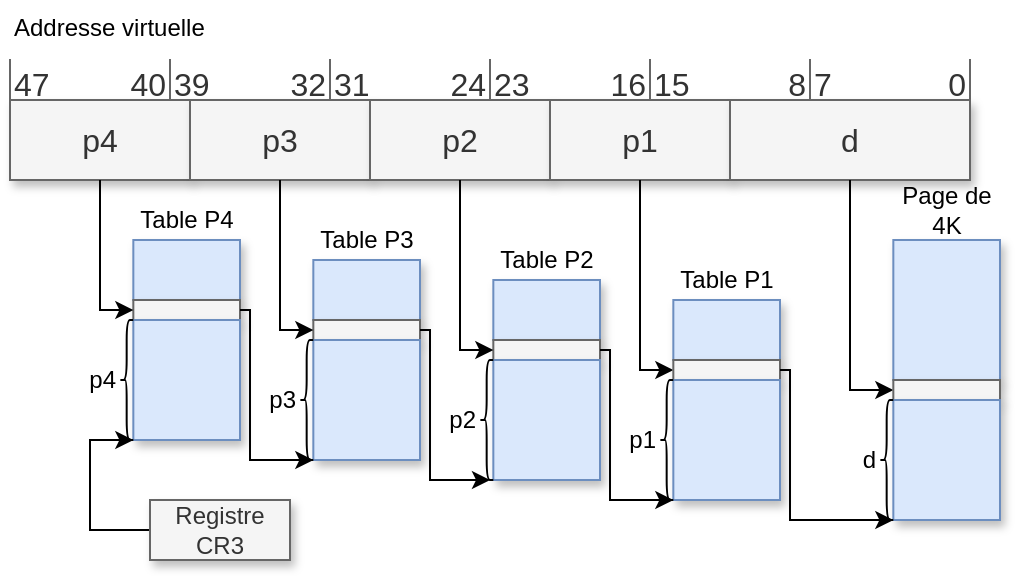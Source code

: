 <mxfile version="27.0.9">
  <diagram name="Page-1" id="6zqGO3Qn_d37B2kY7Pro">
    <mxGraphModel dx="713" dy="441" grid="1" gridSize="10" guides="1" tooltips="1" connect="1" arrows="1" fold="1" page="1" pageScale="1" pageWidth="850" pageHeight="1100" math="0" shadow="0">
      <root>
        <mxCell id="0" />
        <mxCell id="1" parent="0" />
        <mxCell id="tqfpcxPNvMQN-E41AzFX-353" value="" style="shape=table;startSize=0;container=1;collapsible=0;childLayout=tableLayout;fontSize=16;strokeColor=none;fillColor=none;shadow=0;" vertex="1" parent="1">
          <mxGeometry x="40" y="120" width="480" height="60" as="geometry" />
        </mxCell>
        <mxCell id="tqfpcxPNvMQN-E41AzFX-434" style="shape=tableRow;horizontal=0;startSize=0;swimlaneHead=0;swimlaneBody=0;strokeColor=inherit;top=0;left=0;bottom=0;right=0;collapsible=0;dropTarget=0;fillColor=none;points=[[0,0.5],[1,0.5]];portConstraint=eastwest;fontSize=16;" vertex="1" parent="tqfpcxPNvMQN-E41AzFX-353">
          <mxGeometry width="480" height="20" as="geometry" />
        </mxCell>
        <mxCell id="tqfpcxPNvMQN-E41AzFX-444" style="shape=partialRectangle;html=1;whiteSpace=wrap;connectable=0;strokeColor=inherit;overflow=hidden;fillColor=none;top=0;left=0;bottom=0;right=0;pointerEvents=1;fontSize=16;" vertex="1" parent="tqfpcxPNvMQN-E41AzFX-434">
          <mxGeometry height="20" as="geometry">
            <mxRectangle height="20" as="alternateBounds" />
          </mxGeometry>
        </mxCell>
        <mxCell id="tqfpcxPNvMQN-E41AzFX-447" style="shape=partialRectangle;html=1;whiteSpace=wrap;connectable=0;strokeColor=inherit;overflow=hidden;fillColor=none;top=0;left=0;bottom=0;right=0;pointerEvents=1;fontSize=16;" vertex="1" parent="tqfpcxPNvMQN-E41AzFX-434">
          <mxGeometry height="20" as="geometry">
            <mxRectangle height="20" as="alternateBounds" />
          </mxGeometry>
        </mxCell>
        <mxCell id="tqfpcxPNvMQN-E41AzFX-451" value="47" style="shape=partialRectangle;html=1;whiteSpace=wrap;connectable=0;strokeColor=#666666;overflow=hidden;fillColor=none;top=0;left=1;bottom=0;right=0;pointerEvents=1;fontSize=16;rowspan=1;colspan=4;align=left;fontColor=#333333;" vertex="1" parent="tqfpcxPNvMQN-E41AzFX-434">
          <mxGeometry width="40" height="20" as="geometry">
            <mxRectangle width="10" height="20" as="alternateBounds" />
          </mxGeometry>
        </mxCell>
        <mxCell id="tqfpcxPNvMQN-E41AzFX-452" style="shape=partialRectangle;html=1;whiteSpace=wrap;connectable=0;strokeColor=#666666;overflow=hidden;fillColor=#f5f5f5;top=0;left=0;bottom=0;right=0;pointerEvents=1;fontSize=16;fontColor=#333333;" vertex="1" visible="0" parent="tqfpcxPNvMQN-E41AzFX-434">
          <mxGeometry x="10" width="10" height="20" as="geometry">
            <mxRectangle width="10" height="20" as="alternateBounds" />
          </mxGeometry>
        </mxCell>
        <mxCell id="tqfpcxPNvMQN-E41AzFX-453" style="shape=partialRectangle;html=1;whiteSpace=wrap;connectable=0;strokeColor=#666666;overflow=hidden;fillColor=#f5f5f5;top=0;left=0;bottom=0;right=0;pointerEvents=1;fontSize=16;fontColor=#333333;" vertex="1" visible="0" parent="tqfpcxPNvMQN-E41AzFX-434">
          <mxGeometry x="20" width="10" height="20" as="geometry">
            <mxRectangle width="10" height="20" as="alternateBounds" />
          </mxGeometry>
        </mxCell>
        <mxCell id="tqfpcxPNvMQN-E41AzFX-454" style="shape=partialRectangle;html=1;whiteSpace=wrap;connectable=0;strokeColor=#666666;overflow=hidden;fillColor=#f5f5f5;top=0;left=0;bottom=0;right=0;pointerEvents=1;fontSize=16;fontColor=#333333;" vertex="1" visible="0" parent="tqfpcxPNvMQN-E41AzFX-434">
          <mxGeometry x="30" width="10" height="20" as="geometry">
            <mxRectangle width="10" height="20" as="alternateBounds" />
          </mxGeometry>
        </mxCell>
        <mxCell id="tqfpcxPNvMQN-E41AzFX-455" value="40" style="shape=partialRectangle;html=1;whiteSpace=wrap;connectable=0;strokeColor=#666666;overflow=hidden;fillColor=none;top=0;left=0;bottom=0;right=1;pointerEvents=1;fontSize=16;rowspan=1;colspan=4;align=right;fontColor=#333333;" vertex="1" parent="tqfpcxPNvMQN-E41AzFX-434">
          <mxGeometry x="40" width="40" height="20" as="geometry">
            <mxRectangle width="10" height="20" as="alternateBounds" />
          </mxGeometry>
        </mxCell>
        <mxCell id="tqfpcxPNvMQN-E41AzFX-456" style="shape=partialRectangle;html=1;whiteSpace=wrap;connectable=0;strokeColor=#666666;overflow=hidden;fillColor=#f5f5f5;top=0;left=0;bottom=0;right=0;pointerEvents=1;fontSize=16;fontColor=#333333;" vertex="1" visible="0" parent="tqfpcxPNvMQN-E41AzFX-434">
          <mxGeometry x="50" width="10" height="20" as="geometry">
            <mxRectangle width="10" height="20" as="alternateBounds" />
          </mxGeometry>
        </mxCell>
        <mxCell id="tqfpcxPNvMQN-E41AzFX-457" style="shape=partialRectangle;html=1;whiteSpace=wrap;connectable=0;strokeColor=#666666;overflow=hidden;fillColor=#f5f5f5;top=0;left=0;bottom=0;right=0;pointerEvents=1;fontSize=16;fontColor=#333333;" vertex="1" visible="0" parent="tqfpcxPNvMQN-E41AzFX-434">
          <mxGeometry x="60" width="10" height="20" as="geometry">
            <mxRectangle width="10" height="20" as="alternateBounds" />
          </mxGeometry>
        </mxCell>
        <mxCell id="tqfpcxPNvMQN-E41AzFX-458" style="shape=partialRectangle;html=1;whiteSpace=wrap;connectable=0;strokeColor=#666666;overflow=hidden;fillColor=#f5f5f5;top=0;left=0;bottom=0;right=0;pointerEvents=1;fontSize=16;fontColor=#333333;" vertex="1" visible="0" parent="tqfpcxPNvMQN-E41AzFX-434">
          <mxGeometry x="70" width="10" height="20" as="geometry">
            <mxRectangle width="10" height="20" as="alternateBounds" />
          </mxGeometry>
        </mxCell>
        <mxCell id="tqfpcxPNvMQN-E41AzFX-459" value="39" style="shape=partialRectangle;html=1;whiteSpace=wrap;connectable=0;strokeColor=#666666;overflow=hidden;fillColor=none;top=0;left=1;bottom=0;right=0;pointerEvents=1;fontSize=16;rowspan=1;colspan=4;align=left;fontColor=#333333;" vertex="1" parent="tqfpcxPNvMQN-E41AzFX-434">
          <mxGeometry x="80" width="40" height="20" as="geometry">
            <mxRectangle width="10" height="20" as="alternateBounds" />
          </mxGeometry>
        </mxCell>
        <mxCell id="tqfpcxPNvMQN-E41AzFX-460" style="shape=partialRectangle;html=1;whiteSpace=wrap;connectable=0;strokeColor=#666666;overflow=hidden;fillColor=#f5f5f5;top=0;left=0;bottom=0;right=0;pointerEvents=1;fontSize=16;fontColor=#333333;" vertex="1" visible="0" parent="tqfpcxPNvMQN-E41AzFX-434">
          <mxGeometry x="90" width="10" height="20" as="geometry">
            <mxRectangle width="10" height="20" as="alternateBounds" />
          </mxGeometry>
        </mxCell>
        <mxCell id="tqfpcxPNvMQN-E41AzFX-461" style="shape=partialRectangle;html=1;whiteSpace=wrap;connectable=0;strokeColor=#666666;overflow=hidden;fillColor=#f5f5f5;top=0;left=0;bottom=0;right=0;pointerEvents=1;fontSize=16;fontColor=#333333;" vertex="1" visible="0" parent="tqfpcxPNvMQN-E41AzFX-434">
          <mxGeometry x="100" width="10" height="20" as="geometry">
            <mxRectangle width="10" height="20" as="alternateBounds" />
          </mxGeometry>
        </mxCell>
        <mxCell id="tqfpcxPNvMQN-E41AzFX-462" style="shape=partialRectangle;html=1;whiteSpace=wrap;connectable=0;strokeColor=#666666;overflow=hidden;fillColor=#f5f5f5;top=0;left=0;bottom=0;right=0;pointerEvents=1;fontSize=16;fontColor=#333333;" vertex="1" visible="0" parent="tqfpcxPNvMQN-E41AzFX-434">
          <mxGeometry x="110" width="10" height="20" as="geometry">
            <mxRectangle width="10" height="20" as="alternateBounds" />
          </mxGeometry>
        </mxCell>
        <mxCell id="tqfpcxPNvMQN-E41AzFX-463" value="32" style="shape=partialRectangle;html=1;whiteSpace=wrap;connectable=0;strokeColor=#666666;overflow=hidden;fillColor=none;top=0;left=0;bottom=0;right=1;pointerEvents=1;fontSize=16;rowspan=1;colspan=4;align=right;fontColor=#333333;" vertex="1" parent="tqfpcxPNvMQN-E41AzFX-434">
          <mxGeometry x="120" width="40" height="20" as="geometry">
            <mxRectangle width="10" height="20" as="alternateBounds" />
          </mxGeometry>
        </mxCell>
        <mxCell id="tqfpcxPNvMQN-E41AzFX-464" style="shape=partialRectangle;html=1;whiteSpace=wrap;connectable=0;strokeColor=#666666;overflow=hidden;fillColor=#f5f5f5;top=0;left=0;bottom=0;right=0;pointerEvents=1;fontSize=16;fontColor=#333333;" vertex="1" visible="0" parent="tqfpcxPNvMQN-E41AzFX-434">
          <mxGeometry x="130" width="10" height="20" as="geometry">
            <mxRectangle width="10" height="20" as="alternateBounds" />
          </mxGeometry>
        </mxCell>
        <mxCell id="tqfpcxPNvMQN-E41AzFX-465" style="shape=partialRectangle;html=1;whiteSpace=wrap;connectable=0;strokeColor=#666666;overflow=hidden;fillColor=#f5f5f5;top=0;left=0;bottom=0;right=0;pointerEvents=1;fontSize=16;fontColor=#333333;" vertex="1" visible="0" parent="tqfpcxPNvMQN-E41AzFX-434">
          <mxGeometry x="140" width="10" height="20" as="geometry">
            <mxRectangle width="10" height="20" as="alternateBounds" />
          </mxGeometry>
        </mxCell>
        <mxCell id="tqfpcxPNvMQN-E41AzFX-466" style="shape=partialRectangle;html=1;whiteSpace=wrap;connectable=0;strokeColor=#666666;overflow=hidden;fillColor=#f5f5f5;top=0;left=0;bottom=0;right=0;pointerEvents=1;fontSize=16;fontColor=#333333;" vertex="1" visible="0" parent="tqfpcxPNvMQN-E41AzFX-434">
          <mxGeometry x="150" width="10" height="20" as="geometry">
            <mxRectangle width="10" height="20" as="alternateBounds" />
          </mxGeometry>
        </mxCell>
        <mxCell id="tqfpcxPNvMQN-E41AzFX-467" value="31" style="shape=partialRectangle;html=1;whiteSpace=wrap;connectable=0;strokeColor=#666666;overflow=hidden;fillColor=none;top=0;left=1;bottom=0;right=0;pointerEvents=1;fontSize=16;rowspan=1;colspan=4;align=left;fontColor=#333333;" vertex="1" parent="tqfpcxPNvMQN-E41AzFX-434">
          <mxGeometry x="160" width="40" height="20" as="geometry">
            <mxRectangle width="10" height="20" as="alternateBounds" />
          </mxGeometry>
        </mxCell>
        <mxCell id="tqfpcxPNvMQN-E41AzFX-468" style="shape=partialRectangle;html=1;whiteSpace=wrap;connectable=0;strokeColor=#666666;overflow=hidden;fillColor=#f5f5f5;top=0;left=0;bottom=0;right=0;pointerEvents=1;fontSize=16;fontColor=#333333;" vertex="1" visible="0" parent="tqfpcxPNvMQN-E41AzFX-434">
          <mxGeometry x="170" width="10" height="20" as="geometry">
            <mxRectangle width="10" height="20" as="alternateBounds" />
          </mxGeometry>
        </mxCell>
        <mxCell id="tqfpcxPNvMQN-E41AzFX-469" style="shape=partialRectangle;html=1;whiteSpace=wrap;connectable=0;strokeColor=#666666;overflow=hidden;fillColor=#f5f5f5;top=0;left=0;bottom=0;right=0;pointerEvents=1;fontSize=16;fontColor=#333333;" vertex="1" visible="0" parent="tqfpcxPNvMQN-E41AzFX-434">
          <mxGeometry x="180" width="10" height="20" as="geometry">
            <mxRectangle width="10" height="20" as="alternateBounds" />
          </mxGeometry>
        </mxCell>
        <mxCell id="tqfpcxPNvMQN-E41AzFX-470" style="shape=partialRectangle;html=1;whiteSpace=wrap;connectable=0;strokeColor=#666666;overflow=hidden;fillColor=#f5f5f5;top=0;left=0;bottom=0;right=0;pointerEvents=1;fontSize=16;fontColor=#333333;" vertex="1" visible="0" parent="tqfpcxPNvMQN-E41AzFX-434">
          <mxGeometry x="190" width="10" height="20" as="geometry">
            <mxRectangle width="10" height="20" as="alternateBounds" />
          </mxGeometry>
        </mxCell>
        <mxCell id="tqfpcxPNvMQN-E41AzFX-471" value="24" style="shape=partialRectangle;html=1;whiteSpace=wrap;connectable=0;strokeColor=#666666;overflow=hidden;fillColor=none;top=0;left=0;bottom=0;right=1;pointerEvents=1;fontSize=16;rowspan=1;colspan=4;align=right;fontColor=#333333;" vertex="1" parent="tqfpcxPNvMQN-E41AzFX-434">
          <mxGeometry x="200" width="40" height="20" as="geometry">
            <mxRectangle width="10" height="20" as="alternateBounds" />
          </mxGeometry>
        </mxCell>
        <mxCell id="tqfpcxPNvMQN-E41AzFX-472" style="shape=partialRectangle;html=1;whiteSpace=wrap;connectable=0;strokeColor=#666666;overflow=hidden;fillColor=#f5f5f5;top=0;left=0;bottom=0;right=0;pointerEvents=1;fontSize=16;fontColor=#333333;" vertex="1" visible="0" parent="tqfpcxPNvMQN-E41AzFX-434">
          <mxGeometry x="210" width="10" height="20" as="geometry">
            <mxRectangle width="10" height="20" as="alternateBounds" />
          </mxGeometry>
        </mxCell>
        <mxCell id="tqfpcxPNvMQN-E41AzFX-473" style="shape=partialRectangle;html=1;whiteSpace=wrap;connectable=0;strokeColor=#666666;overflow=hidden;fillColor=#f5f5f5;top=0;left=0;bottom=0;right=0;pointerEvents=1;fontSize=16;fontColor=#333333;" vertex="1" visible="0" parent="tqfpcxPNvMQN-E41AzFX-434">
          <mxGeometry x="220" width="10" height="20" as="geometry">
            <mxRectangle width="10" height="20" as="alternateBounds" />
          </mxGeometry>
        </mxCell>
        <mxCell id="tqfpcxPNvMQN-E41AzFX-474" style="shape=partialRectangle;html=1;whiteSpace=wrap;connectable=0;strokeColor=#666666;overflow=hidden;fillColor=#f5f5f5;top=0;left=0;bottom=0;right=0;pointerEvents=1;fontSize=16;fontColor=#333333;" vertex="1" visible="0" parent="tqfpcxPNvMQN-E41AzFX-434">
          <mxGeometry x="230" width="10" height="20" as="geometry">
            <mxRectangle width="10" height="20" as="alternateBounds" />
          </mxGeometry>
        </mxCell>
        <mxCell id="tqfpcxPNvMQN-E41AzFX-475" value="23" style="shape=partialRectangle;html=1;whiteSpace=wrap;connectable=0;strokeColor=#666666;overflow=hidden;fillColor=none;top=0;left=1;bottom=0;right=0;pointerEvents=1;fontSize=16;rowspan=1;colspan=4;align=left;fontColor=#333333;" vertex="1" parent="tqfpcxPNvMQN-E41AzFX-434">
          <mxGeometry x="240" width="40" height="20" as="geometry">
            <mxRectangle width="10" height="20" as="alternateBounds" />
          </mxGeometry>
        </mxCell>
        <mxCell id="tqfpcxPNvMQN-E41AzFX-476" style="shape=partialRectangle;html=1;whiteSpace=wrap;connectable=0;strokeColor=#666666;overflow=hidden;fillColor=#f5f5f5;top=0;left=0;bottom=0;right=0;pointerEvents=1;fontSize=16;fontColor=#333333;" vertex="1" visible="0" parent="tqfpcxPNvMQN-E41AzFX-434">
          <mxGeometry x="250" width="10" height="20" as="geometry">
            <mxRectangle width="10" height="20" as="alternateBounds" />
          </mxGeometry>
        </mxCell>
        <mxCell id="tqfpcxPNvMQN-E41AzFX-477" style="shape=partialRectangle;html=1;whiteSpace=wrap;connectable=0;strokeColor=#666666;overflow=hidden;fillColor=#f5f5f5;top=0;left=0;bottom=0;right=0;pointerEvents=1;fontSize=16;fontColor=#333333;" vertex="1" visible="0" parent="tqfpcxPNvMQN-E41AzFX-434">
          <mxGeometry x="260" width="10" height="20" as="geometry">
            <mxRectangle width="10" height="20" as="alternateBounds" />
          </mxGeometry>
        </mxCell>
        <mxCell id="tqfpcxPNvMQN-E41AzFX-478" style="shape=partialRectangle;html=1;whiteSpace=wrap;connectable=0;strokeColor=#666666;overflow=hidden;fillColor=#f5f5f5;top=0;left=0;bottom=0;right=0;pointerEvents=1;fontSize=16;fontColor=#333333;" vertex="1" visible="0" parent="tqfpcxPNvMQN-E41AzFX-434">
          <mxGeometry x="270" width="10" height="20" as="geometry">
            <mxRectangle width="10" height="20" as="alternateBounds" />
          </mxGeometry>
        </mxCell>
        <mxCell id="tqfpcxPNvMQN-E41AzFX-479" value="16" style="shape=partialRectangle;html=1;whiteSpace=wrap;connectable=0;strokeColor=#666666;overflow=hidden;fillColor=none;top=0;left=0;bottom=0;right=1;pointerEvents=1;fontSize=16;rowspan=1;colspan=4;align=right;fontColor=#333333;" vertex="1" parent="tqfpcxPNvMQN-E41AzFX-434">
          <mxGeometry x="280" width="40" height="20" as="geometry">
            <mxRectangle width="10" height="20" as="alternateBounds" />
          </mxGeometry>
        </mxCell>
        <mxCell id="tqfpcxPNvMQN-E41AzFX-480" style="shape=partialRectangle;html=1;whiteSpace=wrap;connectable=0;strokeColor=#666666;overflow=hidden;fillColor=#f5f5f5;top=0;left=0;bottom=0;right=0;pointerEvents=1;fontSize=16;fontColor=#333333;" vertex="1" visible="0" parent="tqfpcxPNvMQN-E41AzFX-434">
          <mxGeometry x="290" width="10" height="20" as="geometry">
            <mxRectangle width="10" height="20" as="alternateBounds" />
          </mxGeometry>
        </mxCell>
        <mxCell id="tqfpcxPNvMQN-E41AzFX-481" style="shape=partialRectangle;html=1;whiteSpace=wrap;connectable=0;strokeColor=#666666;overflow=hidden;fillColor=#f5f5f5;top=0;left=0;bottom=0;right=0;pointerEvents=1;fontSize=16;fontColor=#333333;" vertex="1" visible="0" parent="tqfpcxPNvMQN-E41AzFX-434">
          <mxGeometry x="300" width="10" height="20" as="geometry">
            <mxRectangle width="10" height="20" as="alternateBounds" />
          </mxGeometry>
        </mxCell>
        <mxCell id="tqfpcxPNvMQN-E41AzFX-482" style="shape=partialRectangle;html=1;whiteSpace=wrap;connectable=0;strokeColor=#666666;overflow=hidden;fillColor=#f5f5f5;top=0;left=0;bottom=0;right=0;pointerEvents=1;fontSize=16;fontColor=#333333;" vertex="1" visible="0" parent="tqfpcxPNvMQN-E41AzFX-434">
          <mxGeometry x="310" width="10" height="20" as="geometry">
            <mxRectangle width="10" height="20" as="alternateBounds" />
          </mxGeometry>
        </mxCell>
        <mxCell id="tqfpcxPNvMQN-E41AzFX-483" value="15" style="shape=partialRectangle;html=1;whiteSpace=wrap;connectable=0;strokeColor=#666666;overflow=hidden;fillColor=none;top=0;left=1;bottom=0;right=0;pointerEvents=1;fontSize=16;rowspan=1;colspan=4;align=left;fontColor=#333333;" vertex="1" parent="tqfpcxPNvMQN-E41AzFX-434">
          <mxGeometry x="320" width="40" height="20" as="geometry">
            <mxRectangle width="10" height="20" as="alternateBounds" />
          </mxGeometry>
        </mxCell>
        <mxCell id="tqfpcxPNvMQN-E41AzFX-484" style="shape=partialRectangle;html=1;whiteSpace=wrap;connectable=0;strokeColor=#666666;overflow=hidden;fillColor=#f5f5f5;top=0;left=0;bottom=0;right=0;pointerEvents=1;fontSize=16;fontColor=#333333;" vertex="1" visible="0" parent="tqfpcxPNvMQN-E41AzFX-434">
          <mxGeometry x="330" width="10" height="20" as="geometry">
            <mxRectangle width="10" height="20" as="alternateBounds" />
          </mxGeometry>
        </mxCell>
        <mxCell id="tqfpcxPNvMQN-E41AzFX-485" style="shape=partialRectangle;html=1;whiteSpace=wrap;connectable=0;strokeColor=#666666;overflow=hidden;fillColor=#f5f5f5;top=0;left=0;bottom=0;right=0;pointerEvents=1;fontSize=16;fontColor=#333333;" vertex="1" visible="0" parent="tqfpcxPNvMQN-E41AzFX-434">
          <mxGeometry x="340" width="10" height="20" as="geometry">
            <mxRectangle width="10" height="20" as="alternateBounds" />
          </mxGeometry>
        </mxCell>
        <mxCell id="tqfpcxPNvMQN-E41AzFX-486" style="shape=partialRectangle;html=1;whiteSpace=wrap;connectable=0;strokeColor=#666666;overflow=hidden;fillColor=#f5f5f5;top=0;left=0;bottom=0;right=0;pointerEvents=1;fontSize=16;fontColor=#333333;" vertex="1" visible="0" parent="tqfpcxPNvMQN-E41AzFX-434">
          <mxGeometry x="350" width="10" height="20" as="geometry">
            <mxRectangle width="10" height="20" as="alternateBounds" />
          </mxGeometry>
        </mxCell>
        <mxCell id="tqfpcxPNvMQN-E41AzFX-487" value="8" style="shape=partialRectangle;html=1;whiteSpace=wrap;connectable=0;strokeColor=#666666;overflow=hidden;fillColor=none;top=0;left=0;bottom=0;right=1;pointerEvents=1;fontSize=16;rowspan=1;colspan=4;align=right;fontColor=#333333;" vertex="1" parent="tqfpcxPNvMQN-E41AzFX-434">
          <mxGeometry x="360" width="40" height="20" as="geometry">
            <mxRectangle width="10" height="20" as="alternateBounds" />
          </mxGeometry>
        </mxCell>
        <mxCell id="tqfpcxPNvMQN-E41AzFX-488" style="shape=partialRectangle;html=1;whiteSpace=wrap;connectable=0;strokeColor=#666666;overflow=hidden;fillColor=#f5f5f5;top=0;left=0;bottom=0;right=0;pointerEvents=1;fontSize=16;fontColor=#333333;" vertex="1" visible="0" parent="tqfpcxPNvMQN-E41AzFX-434">
          <mxGeometry x="370" width="10" height="20" as="geometry">
            <mxRectangle width="10" height="20" as="alternateBounds" />
          </mxGeometry>
        </mxCell>
        <mxCell id="tqfpcxPNvMQN-E41AzFX-489" style="shape=partialRectangle;html=1;whiteSpace=wrap;connectable=0;strokeColor=#666666;overflow=hidden;fillColor=#f5f5f5;top=0;left=0;bottom=0;right=0;pointerEvents=1;fontSize=16;fontColor=#333333;" vertex="1" visible="0" parent="tqfpcxPNvMQN-E41AzFX-434">
          <mxGeometry x="380" width="10" height="20" as="geometry">
            <mxRectangle width="10" height="20" as="alternateBounds" />
          </mxGeometry>
        </mxCell>
        <mxCell id="tqfpcxPNvMQN-E41AzFX-490" style="shape=partialRectangle;html=1;whiteSpace=wrap;connectable=0;strokeColor=#666666;overflow=hidden;fillColor=#f5f5f5;top=0;left=0;bottom=0;right=0;pointerEvents=1;fontSize=16;fontColor=#333333;" vertex="1" visible="0" parent="tqfpcxPNvMQN-E41AzFX-434">
          <mxGeometry x="390" width="10" height="20" as="geometry">
            <mxRectangle width="10" height="20" as="alternateBounds" />
          </mxGeometry>
        </mxCell>
        <mxCell id="tqfpcxPNvMQN-E41AzFX-491" value="7" style="shape=partialRectangle;html=1;whiteSpace=wrap;connectable=0;strokeColor=#666666;overflow=hidden;fillColor=none;top=0;left=1;bottom=0;right=0;pointerEvents=1;fontSize=16;rowspan=1;colspan=4;align=left;fontColor=#333333;" vertex="1" parent="tqfpcxPNvMQN-E41AzFX-434">
          <mxGeometry x="400" width="40" height="20" as="geometry">
            <mxRectangle width="10" height="20" as="alternateBounds" />
          </mxGeometry>
        </mxCell>
        <mxCell id="tqfpcxPNvMQN-E41AzFX-492" style="shape=partialRectangle;html=1;whiteSpace=wrap;connectable=0;strokeColor=#666666;overflow=hidden;fillColor=#f5f5f5;top=0;left=0;bottom=0;right=0;pointerEvents=1;fontSize=16;fontColor=#333333;" vertex="1" visible="0" parent="tqfpcxPNvMQN-E41AzFX-434">
          <mxGeometry x="410" width="10" height="20" as="geometry">
            <mxRectangle width="10" height="20" as="alternateBounds" />
          </mxGeometry>
        </mxCell>
        <mxCell id="tqfpcxPNvMQN-E41AzFX-493" style="shape=partialRectangle;html=1;whiteSpace=wrap;connectable=0;strokeColor=#666666;overflow=hidden;fillColor=#f5f5f5;top=0;left=0;bottom=0;right=0;pointerEvents=1;fontSize=16;fontColor=#333333;" vertex="1" visible="0" parent="tqfpcxPNvMQN-E41AzFX-434">
          <mxGeometry x="420" width="10" height="20" as="geometry">
            <mxRectangle width="10" height="20" as="alternateBounds" />
          </mxGeometry>
        </mxCell>
        <mxCell id="tqfpcxPNvMQN-E41AzFX-494" style="shape=partialRectangle;html=1;whiteSpace=wrap;connectable=0;strokeColor=#666666;overflow=hidden;fillColor=#f5f5f5;top=0;left=0;bottom=0;right=0;pointerEvents=1;fontSize=16;fontColor=#333333;" vertex="1" visible="0" parent="tqfpcxPNvMQN-E41AzFX-434">
          <mxGeometry x="430" width="10" height="20" as="geometry">
            <mxRectangle width="10" height="20" as="alternateBounds" />
          </mxGeometry>
        </mxCell>
        <mxCell id="tqfpcxPNvMQN-E41AzFX-495" value="0" style="shape=partialRectangle;html=1;whiteSpace=wrap;connectable=0;strokeColor=#666666;overflow=hidden;fillColor=none;top=0;left=0;bottom=0;right=1;pointerEvents=1;fontSize=16;rowspan=1;colspan=4;align=right;fontColor=#333333;" vertex="1" parent="tqfpcxPNvMQN-E41AzFX-434">
          <mxGeometry x="440" width="40" height="20" as="geometry">
            <mxRectangle width="10" height="20" as="alternateBounds" />
          </mxGeometry>
        </mxCell>
        <mxCell id="tqfpcxPNvMQN-E41AzFX-496" style="shape=partialRectangle;html=1;whiteSpace=wrap;connectable=0;strokeColor=inherit;overflow=hidden;fillColor=none;top=0;left=0;bottom=0;right=0;pointerEvents=1;fontSize=16;" vertex="1" visible="0" parent="tqfpcxPNvMQN-E41AzFX-434">
          <mxGeometry x="450" width="10" height="20" as="geometry">
            <mxRectangle width="10" height="20" as="alternateBounds" />
          </mxGeometry>
        </mxCell>
        <mxCell id="tqfpcxPNvMQN-E41AzFX-497" style="shape=partialRectangle;html=1;whiteSpace=wrap;connectable=0;strokeColor=inherit;overflow=hidden;fillColor=none;top=0;left=0;bottom=0;right=0;pointerEvents=1;fontSize=16;" vertex="1" visible="0" parent="tqfpcxPNvMQN-E41AzFX-434">
          <mxGeometry x="460" width="10" height="20" as="geometry">
            <mxRectangle width="10" height="20" as="alternateBounds" />
          </mxGeometry>
        </mxCell>
        <mxCell id="tqfpcxPNvMQN-E41AzFX-498" style="shape=partialRectangle;html=1;whiteSpace=wrap;connectable=0;strokeColor=inherit;overflow=hidden;fillColor=none;top=0;left=0;bottom=0;right=0;pointerEvents=1;fontSize=16;" vertex="1" visible="0" parent="tqfpcxPNvMQN-E41AzFX-434">
          <mxGeometry x="470" width="10" height="20" as="geometry">
            <mxRectangle width="10" height="20" as="alternateBounds" />
          </mxGeometry>
        </mxCell>
        <mxCell id="tqfpcxPNvMQN-E41AzFX-362" value="" style="shape=tableRow;horizontal=0;startSize=0;swimlaneHead=0;swimlaneBody=0;strokeColor=inherit;top=0;left=0;bottom=0;right=0;collapsible=0;dropTarget=0;fillColor=none;points=[[0,0.5],[1,0.5]];portConstraint=eastwest;fontSize=16;" vertex="1" parent="tqfpcxPNvMQN-E41AzFX-353">
          <mxGeometry y="20" width="480" height="40" as="geometry" />
        </mxCell>
        <mxCell id="tqfpcxPNvMQN-E41AzFX-363" value="" style="shape=partialRectangle;html=1;whiteSpace=wrap;connectable=0;strokeColor=inherit;overflow=hidden;fillColor=none;top=0;left=0;bottom=0;right=0;pointerEvents=1;fontSize=16;" vertex="1" parent="tqfpcxPNvMQN-E41AzFX-362">
          <mxGeometry height="40" as="geometry">
            <mxRectangle height="40" as="alternateBounds" />
          </mxGeometry>
        </mxCell>
        <mxCell id="tqfpcxPNvMQN-E41AzFX-414" style="shape=partialRectangle;html=1;whiteSpace=wrap;connectable=0;strokeColor=inherit;overflow=hidden;fillColor=none;top=0;left=0;bottom=0;right=0;pointerEvents=1;fontSize=16;" vertex="1" parent="tqfpcxPNvMQN-E41AzFX-362">
          <mxGeometry height="40" as="geometry">
            <mxRectangle height="40" as="alternateBounds" />
          </mxGeometry>
        </mxCell>
        <mxCell id="tqfpcxPNvMQN-E41AzFX-410" value="p4" style="shape=partialRectangle;html=1;whiteSpace=wrap;connectable=1;strokeColor=#666666;overflow=hidden;fillColor=#f5f5f5;top=1;left=1;bottom=1;right=1;pointerEvents=1;fontSize=16;rowspan=1;colspan=9;fontColor=#333333;shadow=1;" vertex="1" parent="tqfpcxPNvMQN-E41AzFX-362">
          <mxGeometry width="90" height="40" as="geometry">
            <mxRectangle width="10" height="40" as="alternateBounds" />
          </mxGeometry>
        </mxCell>
        <mxCell id="tqfpcxPNvMQN-E41AzFX-409" style="shape=partialRectangle;html=1;whiteSpace=wrap;connectable=0;strokeColor=#666666;overflow=hidden;fillColor=#f5f5f5;top=1;left=0;bottom=0;right=0;pointerEvents=1;fontSize=16;fontColor=#333333;shadow=1;" vertex="1" visible="0" parent="tqfpcxPNvMQN-E41AzFX-362">
          <mxGeometry x="10" width="10" height="40" as="geometry">
            <mxRectangle width="10" height="40" as="alternateBounds" />
          </mxGeometry>
        </mxCell>
        <mxCell id="tqfpcxPNvMQN-E41AzFX-408" style="shape=partialRectangle;html=1;whiteSpace=wrap;connectable=0;strokeColor=#666666;overflow=hidden;fillColor=#f5f5f5;top=1;left=0;bottom=0;right=0;pointerEvents=1;fontSize=16;fontColor=#333333;shadow=1;" vertex="1" visible="0" parent="tqfpcxPNvMQN-E41AzFX-362">
          <mxGeometry x="20" width="10" height="40" as="geometry">
            <mxRectangle width="10" height="40" as="alternateBounds" />
          </mxGeometry>
        </mxCell>
        <mxCell id="tqfpcxPNvMQN-E41AzFX-407" style="shape=partialRectangle;html=1;whiteSpace=wrap;connectable=0;strokeColor=#666666;overflow=hidden;fillColor=#f5f5f5;top=1;left=0;bottom=0;right=0;pointerEvents=1;fontSize=16;fontColor=#333333;shadow=1;" vertex="1" visible="0" parent="tqfpcxPNvMQN-E41AzFX-362">
          <mxGeometry x="30" width="10" height="40" as="geometry">
            <mxRectangle width="10" height="40" as="alternateBounds" />
          </mxGeometry>
        </mxCell>
        <mxCell id="tqfpcxPNvMQN-E41AzFX-406" style="shape=partialRectangle;html=1;whiteSpace=wrap;connectable=0;strokeColor=#666666;overflow=hidden;fillColor=#f5f5f5;top=1;left=0;bottom=0;right=0;pointerEvents=1;fontSize=16;fontColor=#333333;shadow=1;" vertex="1" visible="0" parent="tqfpcxPNvMQN-E41AzFX-362">
          <mxGeometry x="40" width="10" height="40" as="geometry">
            <mxRectangle width="10" height="40" as="alternateBounds" />
          </mxGeometry>
        </mxCell>
        <mxCell id="tqfpcxPNvMQN-E41AzFX-405" style="shape=partialRectangle;html=1;whiteSpace=wrap;connectable=0;strokeColor=#666666;overflow=hidden;fillColor=#f5f5f5;top=1;left=0;bottom=0;right=0;pointerEvents=1;fontSize=16;fontColor=#333333;shadow=1;" vertex="1" visible="0" parent="tqfpcxPNvMQN-E41AzFX-362">
          <mxGeometry x="50" width="10" height="40" as="geometry">
            <mxRectangle width="10" height="40" as="alternateBounds" />
          </mxGeometry>
        </mxCell>
        <mxCell id="tqfpcxPNvMQN-E41AzFX-404" style="shape=partialRectangle;html=1;whiteSpace=wrap;connectable=0;strokeColor=#666666;overflow=hidden;fillColor=#f5f5f5;top=1;left=0;bottom=0;right=0;pointerEvents=1;fontSize=16;fontColor=#333333;shadow=1;" vertex="1" visible="0" parent="tqfpcxPNvMQN-E41AzFX-362">
          <mxGeometry x="60" width="10" height="40" as="geometry">
            <mxRectangle width="10" height="40" as="alternateBounds" />
          </mxGeometry>
        </mxCell>
        <mxCell id="tqfpcxPNvMQN-E41AzFX-403" style="shape=partialRectangle;html=1;whiteSpace=wrap;connectable=0;strokeColor=#666666;overflow=hidden;fillColor=#f5f5f5;top=1;left=0;bottom=0;right=0;pointerEvents=1;fontSize=16;fontColor=#333333;shadow=1;" vertex="1" visible="0" parent="tqfpcxPNvMQN-E41AzFX-362">
          <mxGeometry x="70" width="10" height="40" as="geometry">
            <mxRectangle width="10" height="40" as="alternateBounds" />
          </mxGeometry>
        </mxCell>
        <mxCell id="tqfpcxPNvMQN-E41AzFX-402" style="shape=partialRectangle;html=1;whiteSpace=wrap;connectable=0;strokeColor=#666666;overflow=hidden;fillColor=#f5f5f5;top=1;left=0;bottom=0;right=0;pointerEvents=1;fontSize=16;fontColor=#333333;shadow=1;" vertex="1" visible="0" parent="tqfpcxPNvMQN-E41AzFX-362">
          <mxGeometry x="80" width="10" height="40" as="geometry">
            <mxRectangle width="10" height="40" as="alternateBounds" />
          </mxGeometry>
        </mxCell>
        <mxCell id="tqfpcxPNvMQN-E41AzFX-401" value="p3" style="shape=partialRectangle;html=1;whiteSpace=wrap;connectable=1;strokeColor=#666666;overflow=hidden;fillColor=#f5f5f5;top=1;left=1;bottom=1;right=1;pointerEvents=1;fontSize=16;rowspan=1;colspan=9;fontColor=#333333;shadow=1;" vertex="1" parent="tqfpcxPNvMQN-E41AzFX-362">
          <mxGeometry x="90" width="90" height="40" as="geometry">
            <mxRectangle width="10" height="40" as="alternateBounds" />
          </mxGeometry>
        </mxCell>
        <mxCell id="tqfpcxPNvMQN-E41AzFX-400" style="shape=partialRectangle;html=1;whiteSpace=wrap;connectable=1;strokeColor=#666666;overflow=hidden;fillColor=#f5f5f5;top=1;left=0;bottom=0;right=0;pointerEvents=1;fontSize=16;fontColor=#333333;shadow=1;" vertex="1" visible="0" parent="tqfpcxPNvMQN-E41AzFX-362">
          <mxGeometry x="100" width="10" height="40" as="geometry">
            <mxRectangle width="10" height="40" as="alternateBounds" />
          </mxGeometry>
        </mxCell>
        <mxCell id="tqfpcxPNvMQN-E41AzFX-399" style="shape=partialRectangle;html=1;whiteSpace=wrap;connectable=1;strokeColor=#666666;overflow=hidden;fillColor=#f5f5f5;top=1;left=0;bottom=0;right=0;pointerEvents=1;fontSize=16;fontColor=#333333;shadow=1;" vertex="1" visible="0" parent="tqfpcxPNvMQN-E41AzFX-362">
          <mxGeometry x="110" width="10" height="40" as="geometry">
            <mxRectangle width="10" height="40" as="alternateBounds" />
          </mxGeometry>
        </mxCell>
        <mxCell id="tqfpcxPNvMQN-E41AzFX-398" style="shape=partialRectangle;html=1;whiteSpace=wrap;connectable=1;strokeColor=#666666;overflow=hidden;fillColor=#f5f5f5;top=1;left=0;bottom=0;right=0;pointerEvents=1;fontSize=16;fontColor=#333333;shadow=1;" vertex="1" visible="0" parent="tqfpcxPNvMQN-E41AzFX-362">
          <mxGeometry x="120" width="10" height="40" as="geometry">
            <mxRectangle width="10" height="40" as="alternateBounds" />
          </mxGeometry>
        </mxCell>
        <mxCell id="tqfpcxPNvMQN-E41AzFX-397" style="shape=partialRectangle;html=1;whiteSpace=wrap;connectable=1;strokeColor=#666666;overflow=hidden;fillColor=#f5f5f5;top=1;left=0;bottom=0;right=0;pointerEvents=1;fontSize=16;fontColor=#333333;shadow=1;" vertex="1" visible="0" parent="tqfpcxPNvMQN-E41AzFX-362">
          <mxGeometry x="130" width="10" height="40" as="geometry">
            <mxRectangle width="10" height="40" as="alternateBounds" />
          </mxGeometry>
        </mxCell>
        <mxCell id="tqfpcxPNvMQN-E41AzFX-396" style="shape=partialRectangle;html=1;whiteSpace=wrap;connectable=1;strokeColor=#666666;overflow=hidden;fillColor=#f5f5f5;top=1;left=0;bottom=0;right=0;pointerEvents=1;fontSize=16;fontColor=#333333;shadow=1;" vertex="1" visible="0" parent="tqfpcxPNvMQN-E41AzFX-362">
          <mxGeometry x="140" width="10" height="40" as="geometry">
            <mxRectangle width="10" height="40" as="alternateBounds" />
          </mxGeometry>
        </mxCell>
        <mxCell id="tqfpcxPNvMQN-E41AzFX-395" style="shape=partialRectangle;html=1;whiteSpace=wrap;connectable=1;strokeColor=#666666;overflow=hidden;fillColor=#f5f5f5;top=1;left=0;bottom=0;right=0;pointerEvents=1;fontSize=16;fontColor=#333333;shadow=1;" vertex="1" visible="0" parent="tqfpcxPNvMQN-E41AzFX-362">
          <mxGeometry x="150" width="10" height="40" as="geometry">
            <mxRectangle width="10" height="40" as="alternateBounds" />
          </mxGeometry>
        </mxCell>
        <mxCell id="tqfpcxPNvMQN-E41AzFX-394" style="shape=partialRectangle;html=1;whiteSpace=wrap;connectable=1;strokeColor=#666666;overflow=hidden;fillColor=#f5f5f5;top=1;left=0;bottom=0;right=0;pointerEvents=1;fontSize=16;fontColor=#333333;shadow=1;" vertex="1" visible="0" parent="tqfpcxPNvMQN-E41AzFX-362">
          <mxGeometry x="160" width="10" height="40" as="geometry">
            <mxRectangle width="10" height="40" as="alternateBounds" />
          </mxGeometry>
        </mxCell>
        <mxCell id="tqfpcxPNvMQN-E41AzFX-393" style="shape=partialRectangle;html=1;whiteSpace=wrap;connectable=1;strokeColor=#666666;overflow=hidden;fillColor=#f5f5f5;top=1;left=0;bottom=0;right=0;pointerEvents=1;fontSize=16;fontColor=#333333;shadow=1;" vertex="1" visible="0" parent="tqfpcxPNvMQN-E41AzFX-362">
          <mxGeometry x="170" width="10" height="40" as="geometry">
            <mxRectangle width="10" height="40" as="alternateBounds" />
          </mxGeometry>
        </mxCell>
        <mxCell id="tqfpcxPNvMQN-E41AzFX-392" value="p2" style="shape=partialRectangle;html=1;whiteSpace=wrap;connectable=1;strokeColor=#666666;overflow=hidden;fillColor=#f5f5f5;top=1;left=1;bottom=1;right=1;pointerEvents=1;fontSize=16;rowspan=1;colspan=9;fontColor=#333333;shadow=1;" vertex="1" parent="tqfpcxPNvMQN-E41AzFX-362">
          <mxGeometry x="180" width="90" height="40" as="geometry">
            <mxRectangle width="10" height="40" as="alternateBounds" />
          </mxGeometry>
        </mxCell>
        <mxCell id="tqfpcxPNvMQN-E41AzFX-391" style="shape=partialRectangle;html=1;whiteSpace=wrap;connectable=1;strokeColor=#666666;overflow=hidden;fillColor=#f5f5f5;top=1;left=0;bottom=0;right=0;pointerEvents=1;fontSize=16;fontColor=#333333;shadow=1;" vertex="1" visible="0" parent="tqfpcxPNvMQN-E41AzFX-362">
          <mxGeometry x="190" width="10" height="40" as="geometry">
            <mxRectangle width="10" height="40" as="alternateBounds" />
          </mxGeometry>
        </mxCell>
        <mxCell id="tqfpcxPNvMQN-E41AzFX-390" style="shape=partialRectangle;html=1;whiteSpace=wrap;connectable=1;strokeColor=#666666;overflow=hidden;fillColor=#f5f5f5;top=1;left=0;bottom=0;right=0;pointerEvents=1;fontSize=16;fontColor=#333333;shadow=1;" vertex="1" visible="0" parent="tqfpcxPNvMQN-E41AzFX-362">
          <mxGeometry x="200" width="10" height="40" as="geometry">
            <mxRectangle width="10" height="40" as="alternateBounds" />
          </mxGeometry>
        </mxCell>
        <mxCell id="tqfpcxPNvMQN-E41AzFX-389" style="shape=partialRectangle;html=1;whiteSpace=wrap;connectable=1;strokeColor=#666666;overflow=hidden;fillColor=#f5f5f5;top=1;left=0;bottom=0;right=0;pointerEvents=1;fontSize=16;fontColor=#333333;shadow=1;" vertex="1" visible="0" parent="tqfpcxPNvMQN-E41AzFX-362">
          <mxGeometry x="210" width="10" height="40" as="geometry">
            <mxRectangle width="10" height="40" as="alternateBounds" />
          </mxGeometry>
        </mxCell>
        <mxCell id="tqfpcxPNvMQN-E41AzFX-388" style="shape=partialRectangle;html=1;whiteSpace=wrap;connectable=1;strokeColor=#666666;overflow=hidden;fillColor=#f5f5f5;top=1;left=0;bottom=0;right=0;pointerEvents=1;fontSize=16;fontColor=#333333;shadow=1;" vertex="1" visible="0" parent="tqfpcxPNvMQN-E41AzFX-362">
          <mxGeometry x="220" width="10" height="40" as="geometry">
            <mxRectangle width="10" height="40" as="alternateBounds" />
          </mxGeometry>
        </mxCell>
        <mxCell id="tqfpcxPNvMQN-E41AzFX-387" style="shape=partialRectangle;html=1;whiteSpace=wrap;connectable=1;strokeColor=#666666;overflow=hidden;fillColor=#f5f5f5;top=1;left=0;bottom=0;right=0;pointerEvents=1;fontSize=16;fontColor=#333333;shadow=1;" vertex="1" visible="0" parent="tqfpcxPNvMQN-E41AzFX-362">
          <mxGeometry x="230" width="10" height="40" as="geometry">
            <mxRectangle width="10" height="40" as="alternateBounds" />
          </mxGeometry>
        </mxCell>
        <mxCell id="tqfpcxPNvMQN-E41AzFX-386" style="shape=partialRectangle;html=1;whiteSpace=wrap;connectable=1;strokeColor=#666666;overflow=hidden;fillColor=#f5f5f5;top=1;left=0;bottom=0;right=0;pointerEvents=1;fontSize=16;fontColor=#333333;shadow=1;" vertex="1" visible="0" parent="tqfpcxPNvMQN-E41AzFX-362">
          <mxGeometry x="240" width="10" height="40" as="geometry">
            <mxRectangle width="10" height="40" as="alternateBounds" />
          </mxGeometry>
        </mxCell>
        <mxCell id="tqfpcxPNvMQN-E41AzFX-385" style="shape=partialRectangle;html=1;whiteSpace=wrap;connectable=1;strokeColor=#666666;overflow=hidden;fillColor=#f5f5f5;top=1;left=0;bottom=0;right=0;pointerEvents=1;fontSize=16;fontColor=#333333;shadow=1;" vertex="1" visible="0" parent="tqfpcxPNvMQN-E41AzFX-362">
          <mxGeometry x="250" width="10" height="40" as="geometry">
            <mxRectangle width="10" height="40" as="alternateBounds" />
          </mxGeometry>
        </mxCell>
        <mxCell id="tqfpcxPNvMQN-E41AzFX-384" style="shape=partialRectangle;html=1;whiteSpace=wrap;connectable=1;strokeColor=#666666;overflow=hidden;fillColor=#f5f5f5;top=1;left=0;bottom=0;right=0;pointerEvents=1;fontSize=16;fontColor=#333333;shadow=1;" vertex="1" visible="0" parent="tqfpcxPNvMQN-E41AzFX-362">
          <mxGeometry x="260" width="10" height="40" as="geometry">
            <mxRectangle width="10" height="40" as="alternateBounds" />
          </mxGeometry>
        </mxCell>
        <mxCell id="tqfpcxPNvMQN-E41AzFX-383" value="p1" style="shape=partialRectangle;html=1;whiteSpace=wrap;connectable=1;strokeColor=#666666;overflow=hidden;fillColor=#f5f5f5;top=1;left=1;bottom=1;right=1;pointerEvents=1;fontSize=16;rowspan=1;colspan=9;fontColor=#333333;shadow=1;" vertex="1" parent="tqfpcxPNvMQN-E41AzFX-362">
          <mxGeometry x="270" width="90" height="40" as="geometry">
            <mxRectangle width="10" height="40" as="alternateBounds" />
          </mxGeometry>
        </mxCell>
        <mxCell id="tqfpcxPNvMQN-E41AzFX-382" style="shape=partialRectangle;html=1;whiteSpace=wrap;connectable=1;strokeColor=#666666;overflow=hidden;fillColor=#f5f5f5;top=1;left=0;bottom=0;right=0;pointerEvents=1;fontSize=16;fontColor=#333333;shadow=1;" vertex="1" visible="0" parent="tqfpcxPNvMQN-E41AzFX-362">
          <mxGeometry x="280" width="10" height="40" as="geometry">
            <mxRectangle width="10" height="40" as="alternateBounds" />
          </mxGeometry>
        </mxCell>
        <mxCell id="tqfpcxPNvMQN-E41AzFX-381" style="shape=partialRectangle;html=1;whiteSpace=wrap;connectable=1;strokeColor=#666666;overflow=hidden;fillColor=#f5f5f5;top=1;left=0;bottom=0;right=0;pointerEvents=1;fontSize=16;fontColor=#333333;shadow=1;" vertex="1" visible="0" parent="tqfpcxPNvMQN-E41AzFX-362">
          <mxGeometry x="290" width="10" height="40" as="geometry">
            <mxRectangle width="10" height="40" as="alternateBounds" />
          </mxGeometry>
        </mxCell>
        <mxCell id="tqfpcxPNvMQN-E41AzFX-380" style="shape=partialRectangle;html=1;whiteSpace=wrap;connectable=1;strokeColor=#666666;overflow=hidden;fillColor=#f5f5f5;top=1;left=0;bottom=0;right=0;pointerEvents=1;fontSize=16;fontColor=#333333;shadow=1;" vertex="1" visible="0" parent="tqfpcxPNvMQN-E41AzFX-362">
          <mxGeometry x="300" width="10" height="40" as="geometry">
            <mxRectangle width="10" height="40" as="alternateBounds" />
          </mxGeometry>
        </mxCell>
        <mxCell id="tqfpcxPNvMQN-E41AzFX-379" style="shape=partialRectangle;html=1;whiteSpace=wrap;connectable=1;strokeColor=#666666;overflow=hidden;fillColor=#f5f5f5;top=1;left=0;bottom=0;right=0;pointerEvents=1;fontSize=16;fontColor=#333333;shadow=1;" vertex="1" visible="0" parent="tqfpcxPNvMQN-E41AzFX-362">
          <mxGeometry x="310" width="10" height="40" as="geometry">
            <mxRectangle width="10" height="40" as="alternateBounds" />
          </mxGeometry>
        </mxCell>
        <mxCell id="tqfpcxPNvMQN-E41AzFX-378" style="shape=partialRectangle;html=1;whiteSpace=wrap;connectable=1;strokeColor=#666666;overflow=hidden;fillColor=#f5f5f5;top=1;left=0;bottom=0;right=0;pointerEvents=1;fontSize=16;fontColor=#333333;shadow=1;" vertex="1" visible="0" parent="tqfpcxPNvMQN-E41AzFX-362">
          <mxGeometry x="320" width="10" height="40" as="geometry">
            <mxRectangle width="10" height="40" as="alternateBounds" />
          </mxGeometry>
        </mxCell>
        <mxCell id="tqfpcxPNvMQN-E41AzFX-377" style="shape=partialRectangle;html=1;whiteSpace=wrap;connectable=1;strokeColor=#666666;overflow=hidden;fillColor=#f5f5f5;top=1;left=0;bottom=0;right=0;pointerEvents=1;fontSize=16;fontColor=#333333;shadow=1;" vertex="1" visible="0" parent="tqfpcxPNvMQN-E41AzFX-362">
          <mxGeometry x="330" width="10" height="40" as="geometry">
            <mxRectangle width="10" height="40" as="alternateBounds" />
          </mxGeometry>
        </mxCell>
        <mxCell id="tqfpcxPNvMQN-E41AzFX-376" style="shape=partialRectangle;html=1;whiteSpace=wrap;connectable=1;strokeColor=#666666;overflow=hidden;fillColor=#f5f5f5;top=1;left=0;bottom=0;right=0;pointerEvents=1;fontSize=16;fontColor=#333333;shadow=1;" vertex="1" visible="0" parent="tqfpcxPNvMQN-E41AzFX-362">
          <mxGeometry x="340" width="10" height="40" as="geometry">
            <mxRectangle width="10" height="40" as="alternateBounds" />
          </mxGeometry>
        </mxCell>
        <mxCell id="tqfpcxPNvMQN-E41AzFX-375" style="shape=partialRectangle;html=1;whiteSpace=wrap;connectable=1;strokeColor=#666666;overflow=hidden;fillColor=#f5f5f5;top=1;left=0;bottom=0;right=0;pointerEvents=1;fontSize=16;fontColor=#333333;shadow=1;" vertex="1" visible="0" parent="tqfpcxPNvMQN-E41AzFX-362">
          <mxGeometry x="350" width="10" height="40" as="geometry">
            <mxRectangle width="10" height="40" as="alternateBounds" />
          </mxGeometry>
        </mxCell>
        <mxCell id="tqfpcxPNvMQN-E41AzFX-374" value="d" style="shape=partialRectangle;html=1;whiteSpace=wrap;connectable=1;strokeColor=#666666;overflow=hidden;fillColor=#f5f5f5;top=1;left=1;bottom=1;right=1;pointerEvents=1;fontSize=16;rowspan=1;colspan=12;fontColor=#333333;shadow=1;" vertex="1" parent="tqfpcxPNvMQN-E41AzFX-362">
          <mxGeometry x="360" width="120" height="40" as="geometry">
            <mxRectangle width="10" height="40" as="alternateBounds" />
          </mxGeometry>
        </mxCell>
        <mxCell id="tqfpcxPNvMQN-E41AzFX-373" style="shape=partialRectangle;html=1;whiteSpace=wrap;connectable=0;strokeColor=inherit;overflow=hidden;fillColor=none;top=0;left=0;bottom=0;right=0;pointerEvents=1;fontSize=16;" vertex="1" visible="0" parent="tqfpcxPNvMQN-E41AzFX-362">
          <mxGeometry x="370" width="10" height="40" as="geometry">
            <mxRectangle width="10" height="40" as="alternateBounds" />
          </mxGeometry>
        </mxCell>
        <mxCell id="tqfpcxPNvMQN-E41AzFX-372" style="shape=partialRectangle;html=1;whiteSpace=wrap;connectable=0;strokeColor=inherit;overflow=hidden;fillColor=none;top=0;left=0;bottom=0;right=0;pointerEvents=1;fontSize=16;" vertex="1" visible="0" parent="tqfpcxPNvMQN-E41AzFX-362">
          <mxGeometry x="380" width="10" height="40" as="geometry">
            <mxRectangle width="10" height="40" as="alternateBounds" />
          </mxGeometry>
        </mxCell>
        <mxCell id="tqfpcxPNvMQN-E41AzFX-371" style="shape=partialRectangle;html=1;whiteSpace=wrap;connectable=0;strokeColor=inherit;overflow=hidden;fillColor=none;top=0;left=0;bottom=0;right=0;pointerEvents=1;fontSize=16;" vertex="1" visible="0" parent="tqfpcxPNvMQN-E41AzFX-362">
          <mxGeometry x="390" width="10" height="40" as="geometry">
            <mxRectangle width="10" height="40" as="alternateBounds" />
          </mxGeometry>
        </mxCell>
        <mxCell id="tqfpcxPNvMQN-E41AzFX-370" style="shape=partialRectangle;html=1;whiteSpace=wrap;connectable=0;strokeColor=inherit;overflow=hidden;fillColor=none;top=0;left=0;bottom=0;right=0;pointerEvents=1;fontSize=16;" vertex="1" visible="0" parent="tqfpcxPNvMQN-E41AzFX-362">
          <mxGeometry x="400" width="10" height="40" as="geometry">
            <mxRectangle width="10" height="40" as="alternateBounds" />
          </mxGeometry>
        </mxCell>
        <mxCell id="tqfpcxPNvMQN-E41AzFX-427" style="shape=partialRectangle;html=1;whiteSpace=wrap;connectable=0;strokeColor=inherit;overflow=hidden;fillColor=none;top=0;left=0;bottom=0;right=0;pointerEvents=1;fontSize=16;" vertex="1" visible="0" parent="tqfpcxPNvMQN-E41AzFX-362">
          <mxGeometry x="410" width="10" height="40" as="geometry">
            <mxRectangle width="10" height="40" as="alternateBounds" />
          </mxGeometry>
        </mxCell>
        <mxCell id="tqfpcxPNvMQN-E41AzFX-428" style="shape=partialRectangle;html=1;whiteSpace=wrap;connectable=0;strokeColor=inherit;overflow=hidden;fillColor=none;top=0;left=0;bottom=0;right=0;pointerEvents=1;fontSize=16;" vertex="1" visible="0" parent="tqfpcxPNvMQN-E41AzFX-362">
          <mxGeometry x="420" width="10" height="40" as="geometry">
            <mxRectangle width="10" height="40" as="alternateBounds" />
          </mxGeometry>
        </mxCell>
        <mxCell id="tqfpcxPNvMQN-E41AzFX-429" style="shape=partialRectangle;html=1;whiteSpace=wrap;connectable=0;strokeColor=inherit;overflow=hidden;fillColor=none;top=0;left=0;bottom=0;right=0;pointerEvents=1;fontSize=16;" vertex="1" visible="0" parent="tqfpcxPNvMQN-E41AzFX-362">
          <mxGeometry x="430" width="10" height="40" as="geometry">
            <mxRectangle width="10" height="40" as="alternateBounds" />
          </mxGeometry>
        </mxCell>
        <mxCell id="tqfpcxPNvMQN-E41AzFX-430" style="shape=partialRectangle;html=1;whiteSpace=wrap;connectable=0;strokeColor=inherit;overflow=hidden;fillColor=none;top=0;left=0;bottom=0;right=0;pointerEvents=1;fontSize=16;" vertex="1" visible="0" parent="tqfpcxPNvMQN-E41AzFX-362">
          <mxGeometry x="440" width="10" height="40" as="geometry">
            <mxRectangle width="10" height="40" as="alternateBounds" />
          </mxGeometry>
        </mxCell>
        <mxCell id="tqfpcxPNvMQN-E41AzFX-431" style="shape=partialRectangle;html=1;whiteSpace=wrap;connectable=0;strokeColor=inherit;overflow=hidden;fillColor=none;top=0;left=0;bottom=0;right=0;pointerEvents=1;fontSize=16;" vertex="1" visible="0" parent="tqfpcxPNvMQN-E41AzFX-362">
          <mxGeometry x="450" width="10" height="40" as="geometry">
            <mxRectangle width="10" height="40" as="alternateBounds" />
          </mxGeometry>
        </mxCell>
        <mxCell id="tqfpcxPNvMQN-E41AzFX-432" style="shape=partialRectangle;html=1;whiteSpace=wrap;connectable=0;strokeColor=inherit;overflow=hidden;fillColor=none;top=0;left=0;bottom=0;right=0;pointerEvents=1;fontSize=16;" vertex="1" visible="0" parent="tqfpcxPNvMQN-E41AzFX-362">
          <mxGeometry x="460" width="10" height="40" as="geometry">
            <mxRectangle width="10" height="40" as="alternateBounds" />
          </mxGeometry>
        </mxCell>
        <mxCell id="tqfpcxPNvMQN-E41AzFX-433" style="shape=partialRectangle;html=1;whiteSpace=wrap;connectable=0;strokeColor=inherit;overflow=hidden;fillColor=none;top=0;left=0;bottom=0;right=0;pointerEvents=1;fontSize=16;" vertex="1" visible="0" parent="tqfpcxPNvMQN-E41AzFX-362">
          <mxGeometry x="470" width="10" height="40" as="geometry">
            <mxRectangle width="10" height="40" as="alternateBounds" />
          </mxGeometry>
        </mxCell>
        <mxCell id="tqfpcxPNvMQN-E41AzFX-636" value="" style="group" vertex="1" connectable="0" parent="1">
          <mxGeometry x="80" y="190" width="90" height="120" as="geometry" />
        </mxCell>
        <mxCell id="tqfpcxPNvMQN-E41AzFX-635" value="p4" style="text;html=1;align=right;verticalAlign=middle;whiteSpace=wrap;rounded=0;" vertex="1" parent="tqfpcxPNvMQN-E41AzFX-636">
          <mxGeometry y="75" width="15.0" height="30" as="geometry" />
        </mxCell>
        <mxCell id="tqfpcxPNvMQN-E41AzFX-601" value="Table P4" style="swimlane;fontStyle=0;childLayout=stackLayout;horizontal=1;startSize=20;horizontalStack=0;resizeParent=1;resizeParentMax=0;resizeLast=0;collapsible=1;marginBottom=0;whiteSpace=wrap;html=1;strokeColor=none;fillColor=none;" vertex="1" parent="tqfpcxPNvMQN-E41AzFX-636">
          <mxGeometry x="21.667" width="53.333" height="120" as="geometry">
            <mxRectangle x="6.667" width="60" height="30" as="alternateBounds" />
          </mxGeometry>
        </mxCell>
        <mxCell id="tqfpcxPNvMQN-E41AzFX-602" value="" style="text;strokeColor=#6c8ebf;fillColor=#dae8fc;align=left;verticalAlign=middle;spacingLeft=4;spacingRight=4;overflow=hidden;points=[[0,0.5],[1,0.5]];portConstraint=eastwest;rotatable=0;whiteSpace=wrap;html=1;textShadow=1;shadow=1;" vertex="1" parent="tqfpcxPNvMQN-E41AzFX-601">
          <mxGeometry y="20" width="53.333" height="30" as="geometry" />
        </mxCell>
        <mxCell id="tqfpcxPNvMQN-E41AzFX-603" value="" style="text;strokeColor=#666666;fillColor=#f5f5f5;align=center;verticalAlign=middle;spacingLeft=0;spacingRight=0;overflow=hidden;portConstraint=eastwest;rotatable=0;fontColor=#333333;points=[[0,0,0,0,0],[0,0.5,0,0,0],[0,1,0,0,0],[0.25,0,0,0,0],[0.25,1,0,0,0],[0.5,0,0,0,0],[0.5,1,0,0,0],[0.75,0,0,0,0],[0.75,1,0,0,0],[1,0,0,0,0],[1,0.5,0,0,0],[1,1,0,0,0]];textShadow=0;shadow=1;whiteSpace=wrap;html=1;horizontal=1;fontSize=8;labelPosition=center;verticalLabelPosition=middle;" vertex="1" parent="tqfpcxPNvMQN-E41AzFX-601">
          <mxGeometry y="50" width="53.333" height="10" as="geometry" />
        </mxCell>
        <mxCell id="tqfpcxPNvMQN-E41AzFX-604" value="" style="text;strokeColor=#6c8ebf;fillColor=#dae8fc;align=left;verticalAlign=middle;spacingLeft=4;spacingRight=4;overflow=hidden;points=[[0,0.5],[1,0.5]];portConstraint=eastwest;rotatable=0;whiteSpace=wrap;html=1;textShadow=1;shadow=1;" vertex="1" parent="tqfpcxPNvMQN-E41AzFX-601">
          <mxGeometry y="60" width="53.333" height="60" as="geometry" />
        </mxCell>
        <mxCell id="tqfpcxPNvMQN-E41AzFX-620" value="" style="shape=curlyBracket;whiteSpace=wrap;html=1;rounded=1;labelPosition=left;verticalLabelPosition=middle;align=right;verticalAlign=middle;" vertex="1" parent="tqfpcxPNvMQN-E41AzFX-636">
          <mxGeometry x="15" y="60" width="6.667" height="60" as="geometry" />
        </mxCell>
        <mxCell id="tqfpcxPNvMQN-E41AzFX-656" value="" style="endArrow=classic;html=1;rounded=0;exitX=0.5;exitY=1;exitDx=0;exitDy=0;entryX=0;entryY=0.5;entryDx=0;entryDy=0;entryPerimeter=0;edgeStyle=orthogonalEdgeStyle;" edge="1" parent="1" source="tqfpcxPNvMQN-E41AzFX-410" target="tqfpcxPNvMQN-E41AzFX-603">
          <mxGeometry width="50" height="50" relative="1" as="geometry">
            <mxPoint x="30" y="230" as="sourcePoint" />
            <mxPoint x="90" y="220" as="targetPoint" />
          </mxGeometry>
        </mxCell>
        <mxCell id="tqfpcxPNvMQN-E41AzFX-670" value="" style="group" vertex="1" connectable="0" parent="1">
          <mxGeometry x="170" y="200" width="90" height="120" as="geometry" />
        </mxCell>
        <mxCell id="tqfpcxPNvMQN-E41AzFX-671" value="p3" style="text;html=1;align=right;verticalAlign=middle;whiteSpace=wrap;rounded=0;" vertex="1" parent="tqfpcxPNvMQN-E41AzFX-670">
          <mxGeometry y="75" width="15.0" height="30" as="geometry" />
        </mxCell>
        <mxCell id="tqfpcxPNvMQN-E41AzFX-672" value="Table P3" style="swimlane;fontStyle=0;childLayout=stackLayout;horizontal=1;startSize=20;horizontalStack=0;resizeParent=1;resizeParentMax=0;resizeLast=0;collapsible=1;marginBottom=0;whiteSpace=wrap;html=1;strokeColor=none;fillColor=none;" vertex="1" parent="tqfpcxPNvMQN-E41AzFX-670">
          <mxGeometry x="21.667" width="53.333" height="120" as="geometry">
            <mxRectangle x="6.667" width="60" height="30" as="alternateBounds" />
          </mxGeometry>
        </mxCell>
        <mxCell id="tqfpcxPNvMQN-E41AzFX-673" value="" style="text;strokeColor=#6c8ebf;fillColor=#dae8fc;align=left;verticalAlign=middle;spacingLeft=4;spacingRight=4;overflow=hidden;points=[[0,0.5],[1,0.5]];portConstraint=eastwest;rotatable=0;whiteSpace=wrap;html=1;textShadow=1;shadow=1;" vertex="1" parent="tqfpcxPNvMQN-E41AzFX-672">
          <mxGeometry y="20" width="53.333" height="30" as="geometry" />
        </mxCell>
        <mxCell id="tqfpcxPNvMQN-E41AzFX-674" value="" style="text;strokeColor=#666666;fillColor=#f5f5f5;align=left;verticalAlign=middle;spacingLeft=4;spacingRight=4;overflow=hidden;portConstraint=eastwest;rotatable=0;whiteSpace=wrap;html=1;fontColor=#333333;points=[[0,0,0,0,0],[0,0.5,0,0,0],[0,1,0,0,0],[0.25,0,0,0,0],[0.25,1,0,0,0],[0.5,0,0,0,0],[0.5,1,0,0,0],[0.75,0,0,0,0],[0.75,1,0,0,0],[1,0,0,0,0],[1,0.5,0,0,0],[1,1,0,0,0]];textShadow=1;shadow=1;" vertex="1" parent="tqfpcxPNvMQN-E41AzFX-672">
          <mxGeometry y="50" width="53.333" height="10" as="geometry" />
        </mxCell>
        <mxCell id="tqfpcxPNvMQN-E41AzFX-675" value="" style="text;strokeColor=#6c8ebf;fillColor=#dae8fc;align=left;verticalAlign=middle;spacingLeft=4;spacingRight=4;overflow=hidden;points=[[0,0.5],[1,0.5]];portConstraint=eastwest;rotatable=0;whiteSpace=wrap;html=1;textShadow=1;shadow=1;" vertex="1" parent="tqfpcxPNvMQN-E41AzFX-672">
          <mxGeometry y="60" width="53.333" height="60" as="geometry" />
        </mxCell>
        <mxCell id="tqfpcxPNvMQN-E41AzFX-676" value="" style="shape=curlyBracket;whiteSpace=wrap;html=1;rounded=1;labelPosition=left;verticalLabelPosition=middle;align=right;verticalAlign=middle;" vertex="1" parent="tqfpcxPNvMQN-E41AzFX-670">
          <mxGeometry x="15" y="60" width="6.667" height="60" as="geometry" />
        </mxCell>
        <mxCell id="tqfpcxPNvMQN-E41AzFX-677" value="" style="endArrow=classic;html=1;rounded=0;exitX=0.5;exitY=1;exitDx=0;exitDy=0;entryX=0;entryY=0.5;entryDx=0;entryDy=0;entryPerimeter=0;edgeStyle=orthogonalEdgeStyle;" edge="1" parent="1" source="tqfpcxPNvMQN-E41AzFX-401" target="tqfpcxPNvMQN-E41AzFX-674">
          <mxGeometry width="50" height="50" relative="1" as="geometry">
            <mxPoint x="110" y="240" as="sourcePoint" />
            <mxPoint x="127" y="305" as="targetPoint" />
          </mxGeometry>
        </mxCell>
        <mxCell id="tqfpcxPNvMQN-E41AzFX-678" value="" style="endArrow=classic;html=1;rounded=0;exitX=1;exitY=0.5;exitDx=0;exitDy=0;entryX=0;entryY=1;entryDx=0;entryDy=0;edgeStyle=orthogonalEdgeStyle;exitPerimeter=0;" edge="1" parent="1" source="tqfpcxPNvMQN-E41AzFX-603" target="tqfpcxPNvMQN-E41AzFX-672">
          <mxGeometry width="50" height="50" relative="1" as="geometry">
            <mxPoint x="170" y="210" as="sourcePoint" />
            <mxPoint x="187" y="285" as="targetPoint" />
            <Array as="points">
              <mxPoint x="160" y="245" />
              <mxPoint x="160" y="320" />
            </Array>
          </mxGeometry>
        </mxCell>
        <mxCell id="tqfpcxPNvMQN-E41AzFX-679" value="" style="group" vertex="1" connectable="0" parent="1">
          <mxGeometry x="260" y="210" width="90" height="120" as="geometry" />
        </mxCell>
        <mxCell id="tqfpcxPNvMQN-E41AzFX-680" value="p2" style="text;html=1;align=right;verticalAlign=middle;whiteSpace=wrap;rounded=0;" vertex="1" parent="tqfpcxPNvMQN-E41AzFX-679">
          <mxGeometry y="75" width="15.0" height="30" as="geometry" />
        </mxCell>
        <mxCell id="tqfpcxPNvMQN-E41AzFX-681" value="Table P2" style="swimlane;fontStyle=0;childLayout=stackLayout;horizontal=1;startSize=20;horizontalStack=0;resizeParent=1;resizeParentMax=0;resizeLast=0;collapsible=1;marginBottom=0;whiteSpace=wrap;html=1;strokeColor=none;fillColor=none;" vertex="1" parent="tqfpcxPNvMQN-E41AzFX-679">
          <mxGeometry x="21.667" width="53.333" height="120" as="geometry">
            <mxRectangle x="6.667" width="60" height="30" as="alternateBounds" />
          </mxGeometry>
        </mxCell>
        <mxCell id="tqfpcxPNvMQN-E41AzFX-682" value="" style="text;strokeColor=#6c8ebf;fillColor=#dae8fc;align=left;verticalAlign=middle;spacingLeft=4;spacingRight=4;overflow=hidden;points=[[0,0.5],[1,0.5]];portConstraint=eastwest;rotatable=0;whiteSpace=wrap;html=1;textShadow=1;shadow=1;" vertex="1" parent="tqfpcxPNvMQN-E41AzFX-681">
          <mxGeometry y="20" width="53.333" height="30" as="geometry" />
        </mxCell>
        <mxCell id="tqfpcxPNvMQN-E41AzFX-683" value="" style="text;strokeColor=#666666;fillColor=#f5f5f5;align=left;verticalAlign=middle;spacingLeft=4;spacingRight=4;overflow=hidden;portConstraint=eastwest;rotatable=0;whiteSpace=wrap;html=1;fontColor=#333333;points=[[0,0,0,0,0],[0,0.5,0,0,0],[0,1,0,0,0],[0.25,0,0,0,0],[0.25,1,0,0,0],[0.5,0,0,0,0],[0.5,1,0,0,0],[0.75,0,0,0,0],[0.75,1,0,0,0],[1,0,0,0,0],[1,0.5,0,0,0],[1,1,0,0,0]];textShadow=1;shadow=1;" vertex="1" parent="tqfpcxPNvMQN-E41AzFX-681">
          <mxGeometry y="50" width="53.333" height="10" as="geometry" />
        </mxCell>
        <mxCell id="tqfpcxPNvMQN-E41AzFX-684" value="" style="text;strokeColor=#6c8ebf;fillColor=#dae8fc;align=left;verticalAlign=middle;spacingLeft=4;spacingRight=4;overflow=hidden;points=[[0,0.5],[1,0.5]];portConstraint=eastwest;rotatable=0;whiteSpace=wrap;html=1;textShadow=1;shadow=1;" vertex="1" parent="tqfpcxPNvMQN-E41AzFX-681">
          <mxGeometry y="60" width="53.333" height="60" as="geometry" />
        </mxCell>
        <mxCell id="tqfpcxPNvMQN-E41AzFX-685" value="" style="shape=curlyBracket;whiteSpace=wrap;html=1;rounded=1;labelPosition=left;verticalLabelPosition=middle;align=right;verticalAlign=middle;" vertex="1" parent="tqfpcxPNvMQN-E41AzFX-679">
          <mxGeometry x="15" y="60" width="6.667" height="60" as="geometry" />
        </mxCell>
        <mxCell id="tqfpcxPNvMQN-E41AzFX-686" value="" style="endArrow=classic;html=1;rounded=0;exitX=0.5;exitY=1;exitDx=0;exitDy=0;entryX=0;entryY=0.5;entryDx=0;entryDy=0;entryPerimeter=0;edgeStyle=orthogonalEdgeStyle;" edge="1" parent="1" source="tqfpcxPNvMQN-E41AzFX-392" target="tqfpcxPNvMQN-E41AzFX-683">
          <mxGeometry width="50" height="50" relative="1" as="geometry">
            <mxPoint x="210" y="220" as="sourcePoint" />
            <mxPoint x="227" y="295" as="targetPoint" />
          </mxGeometry>
        </mxCell>
        <mxCell id="tqfpcxPNvMQN-E41AzFX-687" value="" style="endArrow=classic;html=1;rounded=0;exitX=1;exitY=0.5;exitDx=0;exitDy=0;entryX=0.75;entryY=1;entryDx=0;entryDy=0;edgeStyle=orthogonalEdgeStyle;exitPerimeter=0;" edge="1" parent="1" source="tqfpcxPNvMQN-E41AzFX-674" target="tqfpcxPNvMQN-E41AzFX-685">
          <mxGeometry width="50" height="50" relative="1" as="geometry">
            <mxPoint x="223" y="360" as="sourcePoint" />
            <mxPoint x="260" y="435" as="targetPoint" />
            <Array as="points">
              <mxPoint x="250" y="255" />
              <mxPoint x="250" y="330" />
            </Array>
          </mxGeometry>
        </mxCell>
        <mxCell id="tqfpcxPNvMQN-E41AzFX-693" value="" style="endArrow=classic;html=1;rounded=0;exitX=0.5;exitY=1;exitDx=0;exitDy=0;entryX=0;entryY=0.5;entryDx=0;entryDy=0;entryPerimeter=0;edgeStyle=orthogonalEdgeStyle;" edge="1" parent="1" source="tqfpcxPNvMQN-E41AzFX-383" target="tqfpcxPNvMQN-E41AzFX-698">
          <mxGeometry width="50" height="50" relative="1" as="geometry">
            <mxPoint x="290" y="230" as="sourcePoint" />
            <mxPoint x="371.667" y="275" as="targetPoint" />
          </mxGeometry>
        </mxCell>
        <mxCell id="tqfpcxPNvMQN-E41AzFX-694" value="" style="group" vertex="1" connectable="0" parent="1">
          <mxGeometry x="350" y="220" width="90" height="120" as="geometry" />
        </mxCell>
        <mxCell id="tqfpcxPNvMQN-E41AzFX-695" value="p1" style="text;html=1;align=right;verticalAlign=middle;whiteSpace=wrap;rounded=0;" vertex="1" parent="tqfpcxPNvMQN-E41AzFX-694">
          <mxGeometry y="75" width="15.0" height="30" as="geometry" />
        </mxCell>
        <mxCell id="tqfpcxPNvMQN-E41AzFX-696" value="Table P1" style="swimlane;fontStyle=0;childLayout=stackLayout;horizontal=1;startSize=20;horizontalStack=0;resizeParent=1;resizeParentMax=0;resizeLast=0;collapsible=1;marginBottom=0;whiteSpace=wrap;html=1;strokeColor=none;fillColor=none;" vertex="1" parent="tqfpcxPNvMQN-E41AzFX-694">
          <mxGeometry x="21.667" width="53.333" height="120" as="geometry">
            <mxRectangle x="6.667" width="60" height="30" as="alternateBounds" />
          </mxGeometry>
        </mxCell>
        <mxCell id="tqfpcxPNvMQN-E41AzFX-697" value="" style="text;strokeColor=#6c8ebf;fillColor=#dae8fc;align=left;verticalAlign=middle;spacingLeft=4;spacingRight=4;overflow=hidden;points=[[0,0.5],[1,0.5]];portConstraint=eastwest;rotatable=0;whiteSpace=wrap;html=1;textShadow=1;shadow=1;" vertex="1" parent="tqfpcxPNvMQN-E41AzFX-696">
          <mxGeometry y="20" width="53.333" height="30" as="geometry" />
        </mxCell>
        <mxCell id="tqfpcxPNvMQN-E41AzFX-698" value="" style="text;strokeColor=#666666;fillColor=#f5f5f5;align=left;verticalAlign=middle;spacingLeft=4;spacingRight=4;overflow=hidden;portConstraint=eastwest;rotatable=0;whiteSpace=wrap;html=1;fontColor=#333333;points=[[0,0,0,0,0],[0,0.5,0,0,0],[0,1,0,0,0],[0.25,0,0,0,0],[0.25,1,0,0,0],[0.5,0,0,0,0],[0.5,1,0,0,0],[0.75,0,0,0,0],[0.75,1,0,0,0],[1,0,0,0,0],[1,0.5,0,0,0],[1,1,0,0,0]];textShadow=1;shadow=1;" vertex="1" parent="tqfpcxPNvMQN-E41AzFX-696">
          <mxGeometry y="50" width="53.333" height="10" as="geometry" />
        </mxCell>
        <mxCell id="tqfpcxPNvMQN-E41AzFX-699" value="" style="text;strokeColor=#6c8ebf;fillColor=#dae8fc;align=left;verticalAlign=middle;spacingLeft=4;spacingRight=4;overflow=hidden;points=[[0,0.5],[1,0.5]];portConstraint=eastwest;rotatable=0;whiteSpace=wrap;html=1;textShadow=1;shadow=1;" vertex="1" parent="tqfpcxPNvMQN-E41AzFX-696">
          <mxGeometry y="60" width="53.333" height="60" as="geometry" />
        </mxCell>
        <mxCell id="tqfpcxPNvMQN-E41AzFX-700" value="" style="shape=curlyBracket;whiteSpace=wrap;html=1;rounded=1;labelPosition=left;verticalLabelPosition=middle;align=right;verticalAlign=middle;" vertex="1" parent="tqfpcxPNvMQN-E41AzFX-694">
          <mxGeometry x="15" y="60" width="6.667" height="60" as="geometry" />
        </mxCell>
        <mxCell id="tqfpcxPNvMQN-E41AzFX-701" value="" style="endArrow=classic;html=1;rounded=0;exitX=1;exitY=0.5;exitDx=0;exitDy=0;entryX=0;entryY=1;entryDx=0;entryDy=0;edgeStyle=orthogonalEdgeStyle;exitPerimeter=0;" edge="1" parent="1" source="tqfpcxPNvMQN-E41AzFX-683" target="tqfpcxPNvMQN-E41AzFX-696">
          <mxGeometry width="50" height="50" relative="1" as="geometry">
            <mxPoint x="360" y="210" as="sourcePoint" />
            <mxPoint x="377" y="305" as="targetPoint" />
            <Array as="points">
              <mxPoint x="340" y="265" />
              <mxPoint x="340" y="340" />
            </Array>
          </mxGeometry>
        </mxCell>
        <mxCell id="tqfpcxPNvMQN-E41AzFX-709" value="" style="edgeStyle=orthogonalEdgeStyle;rounded=0;orthogonalLoop=1;jettySize=auto;html=1;entryX=0;entryY=0.5;entryDx=0;entryDy=0;entryPerimeter=0;" edge="1" parent="1" source="tqfpcxPNvMQN-E41AzFX-374" target="tqfpcxPNvMQN-E41AzFX-706">
          <mxGeometry relative="1" as="geometry" />
        </mxCell>
        <mxCell id="tqfpcxPNvMQN-E41AzFX-710" value="" style="edgeStyle=orthogonalEdgeStyle;rounded=0;orthogonalLoop=1;jettySize=auto;html=1;entryX=0;entryY=1;entryDx=0;entryDy=0;" edge="1" parent="1" source="tqfpcxPNvMQN-E41AzFX-698" target="tqfpcxPNvMQN-E41AzFX-704">
          <mxGeometry relative="1" as="geometry">
            <Array as="points">
              <mxPoint x="430" y="275" />
              <mxPoint x="430" y="350" />
            </Array>
          </mxGeometry>
        </mxCell>
        <mxCell id="tqfpcxPNvMQN-E41AzFX-702" value="" style="group;spacingBottom=0;spacing=2;textShadow=0;" vertex="1" connectable="0" parent="1">
          <mxGeometry x="460" y="230" width="90" height="120" as="geometry" />
        </mxCell>
        <mxCell id="tqfpcxPNvMQN-E41AzFX-704" value="Page de 4K" style="swimlane;fontStyle=0;childLayout=stackLayout;horizontal=1;startSize=20;horizontalStack=0;resizeParent=1;resizeParentMax=0;resizeLast=0;collapsible=1;marginBottom=0;strokeColor=none;fillColor=none;verticalAlign=middle;whiteSpace=wrap;overflow=visible;spacingBottom=10;html=1;textShadow=0;" vertex="1" parent="tqfpcxPNvMQN-E41AzFX-702">
          <mxGeometry x="21.667" y="-40" width="53.33" height="160" as="geometry">
            <mxRectangle x="6.667" width="60" height="30" as="alternateBounds" />
          </mxGeometry>
        </mxCell>
        <mxCell id="tqfpcxPNvMQN-E41AzFX-705" value="" style="text;strokeColor=#6c8ebf;fillColor=#dae8fc;align=left;verticalAlign=middle;spacingLeft=4;spacingRight=4;overflow=hidden;points=[[0,0.5],[1,0.5]];portConstraint=eastwest;rotatable=0;whiteSpace=wrap;html=1;textShadow=1;shadow=1;" vertex="1" parent="tqfpcxPNvMQN-E41AzFX-704">
          <mxGeometry y="20" width="53.33" height="70" as="geometry" />
        </mxCell>
        <mxCell id="tqfpcxPNvMQN-E41AzFX-706" value="" style="text;strokeColor=#666666;fillColor=#f5f5f5;align=left;verticalAlign=middle;spacingLeft=4;spacingRight=4;overflow=hidden;portConstraint=eastwest;rotatable=0;whiteSpace=wrap;html=1;fontColor=#333333;points=[[0,0,0,0,0],[0,0.5,0,0,0],[0,1,0,0,0],[0.25,0,0,0,0],[0.25,1,0,0,0],[0.5,0,0,0,0],[0.5,1,0,0,0],[0.75,0,0,0,0],[0.75,1,0,0,0],[1,0,0,0,0],[1,0.5,0,0,0],[1,1,0,0,0]];textShadow=1;shadow=1;" vertex="1" parent="tqfpcxPNvMQN-E41AzFX-704">
          <mxGeometry y="90" width="53.33" height="10" as="geometry" />
        </mxCell>
        <mxCell id="tqfpcxPNvMQN-E41AzFX-707" value="" style="text;strokeColor=#6c8ebf;fillColor=#dae8fc;align=left;verticalAlign=middle;spacingLeft=4;spacingRight=4;overflow=hidden;points=[[0,0.5],[1,0.5]];portConstraint=eastwest;rotatable=0;whiteSpace=wrap;html=1;textShadow=1;labelBorderColor=none;labelBackgroundColor=none;shadow=1;" vertex="1" parent="tqfpcxPNvMQN-E41AzFX-704">
          <mxGeometry y="100" width="53.33" height="60" as="geometry" />
        </mxCell>
        <mxCell id="tqfpcxPNvMQN-E41AzFX-703" value="d" style="text;html=1;align=right;verticalAlign=middle;whiteSpace=wrap;rounded=0;" vertex="1" parent="tqfpcxPNvMQN-E41AzFX-702">
          <mxGeometry y="75" width="15.0" height="30" as="geometry" />
        </mxCell>
        <mxCell id="tqfpcxPNvMQN-E41AzFX-708" value="" style="shape=curlyBracket;whiteSpace=wrap;html=1;rounded=1;labelPosition=left;verticalLabelPosition=middle;align=right;verticalAlign=middle;" vertex="1" parent="1">
          <mxGeometry x="475" y="290" width="6.667" height="60" as="geometry" />
        </mxCell>
        <mxCell id="tqfpcxPNvMQN-E41AzFX-712" style="edgeStyle=orthogonalEdgeStyle;rounded=0;orthogonalLoop=1;jettySize=auto;html=1;exitX=0;exitY=0.5;exitDx=0;exitDy=0;entryX=0;entryY=1;entryDx=0;entryDy=0;" edge="1" parent="1" source="tqfpcxPNvMQN-E41AzFX-711" target="tqfpcxPNvMQN-E41AzFX-601">
          <mxGeometry relative="1" as="geometry">
            <Array as="points">
              <mxPoint x="80" y="355" />
              <mxPoint x="80" y="310" />
            </Array>
          </mxGeometry>
        </mxCell>
        <mxCell id="tqfpcxPNvMQN-E41AzFX-711" value="Registre CR3" style="rounded=0;whiteSpace=wrap;html=1;fillColor=#f5f5f5;fontColor=#333333;strokeColor=#666666;shadow=1;" vertex="1" parent="1">
          <mxGeometry x="110" y="340" width="70" height="30" as="geometry" />
        </mxCell>
        <mxCell id="tqfpcxPNvMQN-E41AzFX-713" value="Addresse virtuelle" style="text;html=1;align=left;verticalAlign=top;resizable=0;points=[];autosize=1;strokeColor=none;fillColor=none;" vertex="1" parent="1">
          <mxGeometry x="40" y="90" width="120" height="30" as="geometry" />
        </mxCell>
      </root>
    </mxGraphModel>
  </diagram>
</mxfile>
